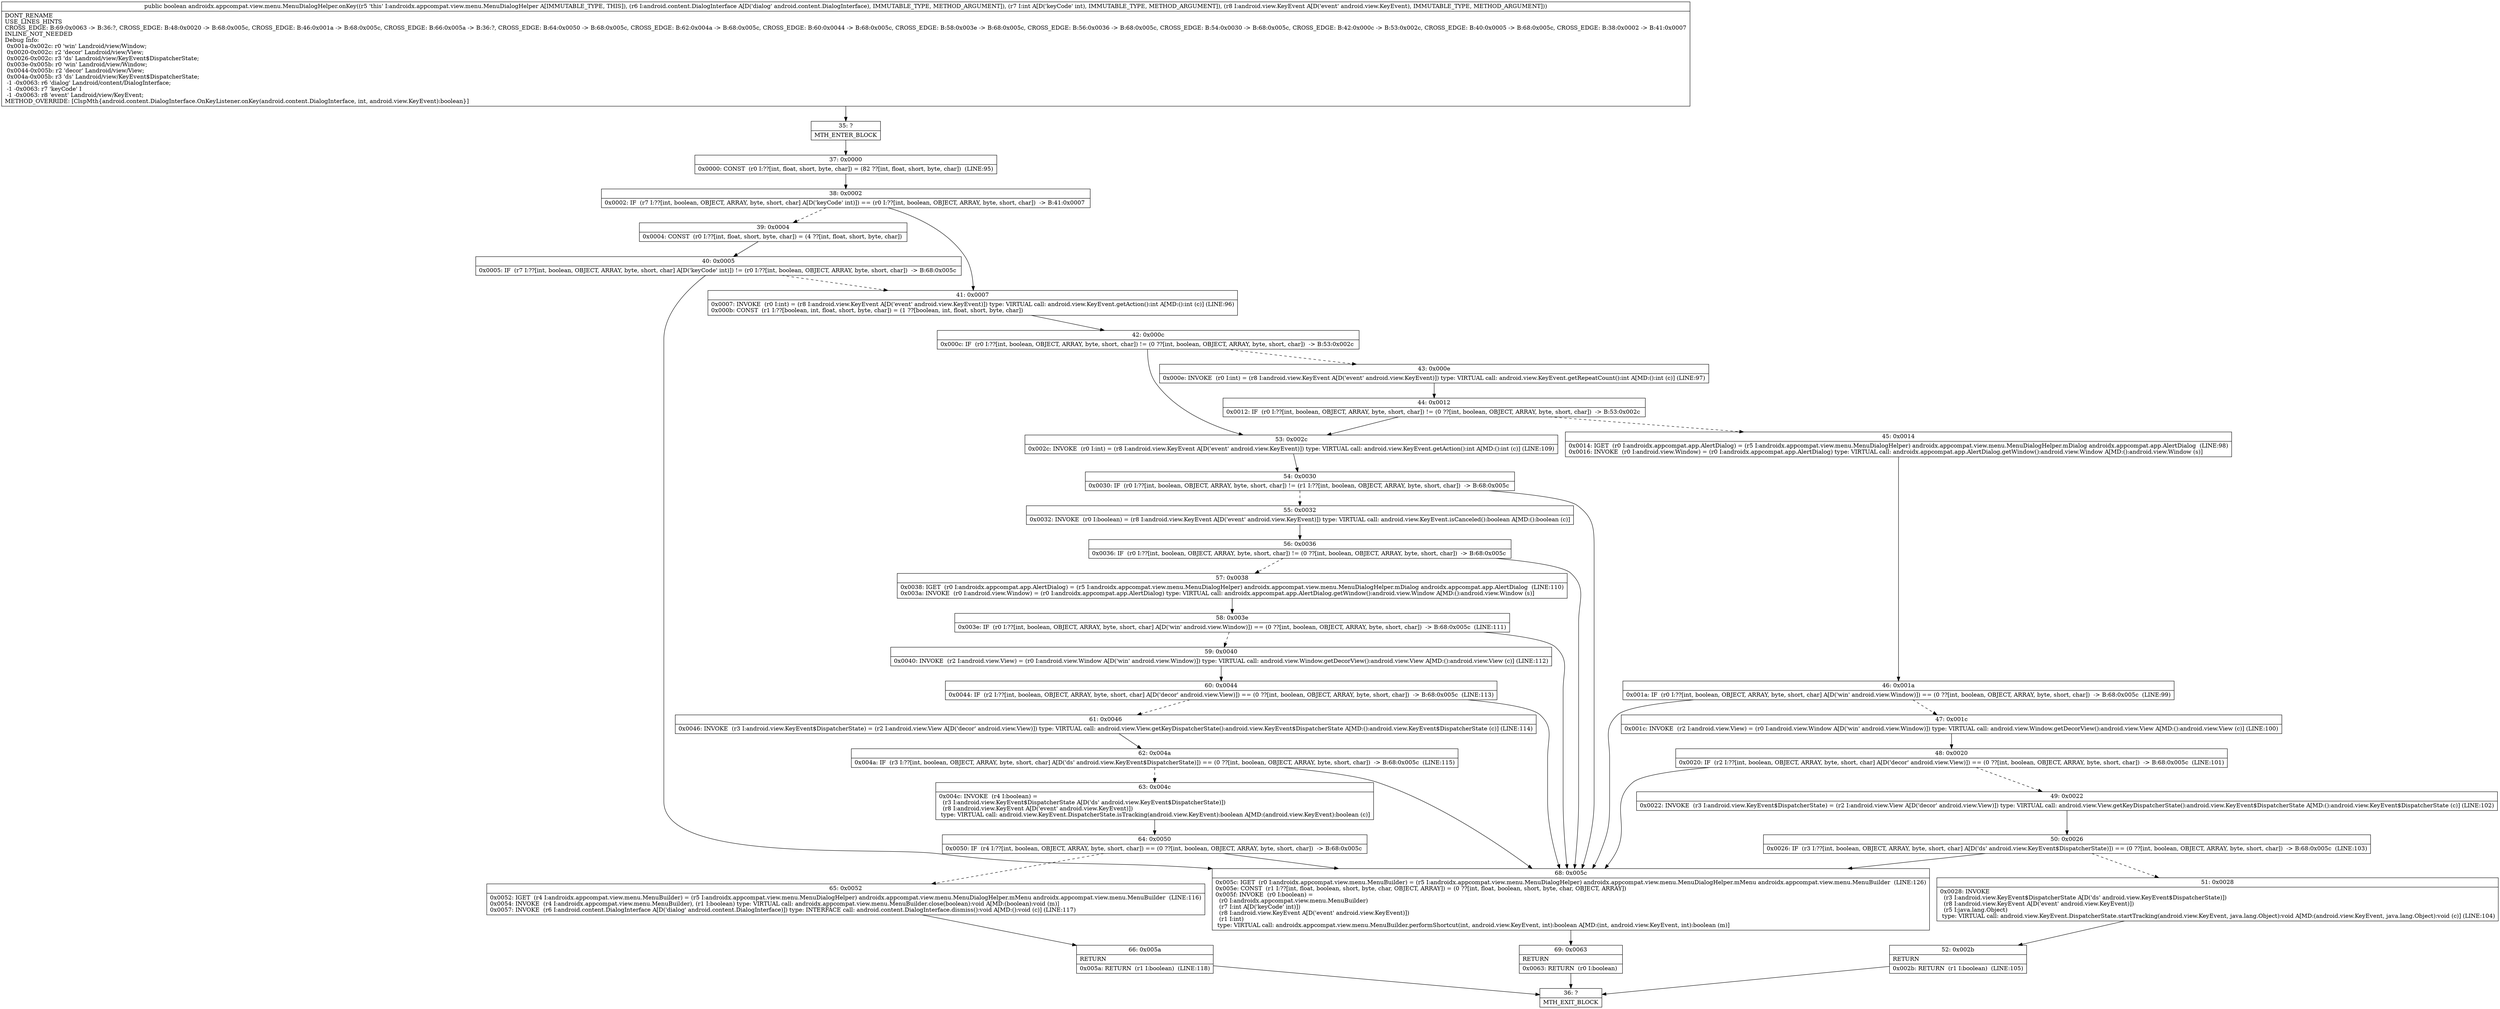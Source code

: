 digraph "CFG forandroidx.appcompat.view.menu.MenuDialogHelper.onKey(Landroid\/content\/DialogInterface;ILandroid\/view\/KeyEvent;)Z" {
Node_35 [shape=record,label="{35\:\ ?|MTH_ENTER_BLOCK\l}"];
Node_37 [shape=record,label="{37\:\ 0x0000|0x0000: CONST  (r0 I:??[int, float, short, byte, char]) = (82 ??[int, float, short, byte, char])  (LINE:95)\l}"];
Node_38 [shape=record,label="{38\:\ 0x0002|0x0002: IF  (r7 I:??[int, boolean, OBJECT, ARRAY, byte, short, char] A[D('keyCode' int)]) == (r0 I:??[int, boolean, OBJECT, ARRAY, byte, short, char])  \-\> B:41:0x0007 \l}"];
Node_39 [shape=record,label="{39\:\ 0x0004|0x0004: CONST  (r0 I:??[int, float, short, byte, char]) = (4 ??[int, float, short, byte, char]) \l}"];
Node_40 [shape=record,label="{40\:\ 0x0005|0x0005: IF  (r7 I:??[int, boolean, OBJECT, ARRAY, byte, short, char] A[D('keyCode' int)]) != (r0 I:??[int, boolean, OBJECT, ARRAY, byte, short, char])  \-\> B:68:0x005c \l}"];
Node_68 [shape=record,label="{68\:\ 0x005c|0x005c: IGET  (r0 I:androidx.appcompat.view.menu.MenuBuilder) = (r5 I:androidx.appcompat.view.menu.MenuDialogHelper) androidx.appcompat.view.menu.MenuDialogHelper.mMenu androidx.appcompat.view.menu.MenuBuilder  (LINE:126)\l0x005e: CONST  (r1 I:??[int, float, boolean, short, byte, char, OBJECT, ARRAY]) = (0 ??[int, float, boolean, short, byte, char, OBJECT, ARRAY]) \l0x005f: INVOKE  (r0 I:boolean) = \l  (r0 I:androidx.appcompat.view.menu.MenuBuilder)\l  (r7 I:int A[D('keyCode' int)])\l  (r8 I:android.view.KeyEvent A[D('event' android.view.KeyEvent)])\l  (r1 I:int)\l type: VIRTUAL call: androidx.appcompat.view.menu.MenuBuilder.performShortcut(int, android.view.KeyEvent, int):boolean A[MD:(int, android.view.KeyEvent, int):boolean (m)]\l}"];
Node_69 [shape=record,label="{69\:\ 0x0063|RETURN\l|0x0063: RETURN  (r0 I:boolean) \l}"];
Node_36 [shape=record,label="{36\:\ ?|MTH_EXIT_BLOCK\l}"];
Node_41 [shape=record,label="{41\:\ 0x0007|0x0007: INVOKE  (r0 I:int) = (r8 I:android.view.KeyEvent A[D('event' android.view.KeyEvent)]) type: VIRTUAL call: android.view.KeyEvent.getAction():int A[MD:():int (c)] (LINE:96)\l0x000b: CONST  (r1 I:??[boolean, int, float, short, byte, char]) = (1 ??[boolean, int, float, short, byte, char]) \l}"];
Node_42 [shape=record,label="{42\:\ 0x000c|0x000c: IF  (r0 I:??[int, boolean, OBJECT, ARRAY, byte, short, char]) != (0 ??[int, boolean, OBJECT, ARRAY, byte, short, char])  \-\> B:53:0x002c \l}"];
Node_43 [shape=record,label="{43\:\ 0x000e|0x000e: INVOKE  (r0 I:int) = (r8 I:android.view.KeyEvent A[D('event' android.view.KeyEvent)]) type: VIRTUAL call: android.view.KeyEvent.getRepeatCount():int A[MD:():int (c)] (LINE:97)\l}"];
Node_44 [shape=record,label="{44\:\ 0x0012|0x0012: IF  (r0 I:??[int, boolean, OBJECT, ARRAY, byte, short, char]) != (0 ??[int, boolean, OBJECT, ARRAY, byte, short, char])  \-\> B:53:0x002c \l}"];
Node_45 [shape=record,label="{45\:\ 0x0014|0x0014: IGET  (r0 I:androidx.appcompat.app.AlertDialog) = (r5 I:androidx.appcompat.view.menu.MenuDialogHelper) androidx.appcompat.view.menu.MenuDialogHelper.mDialog androidx.appcompat.app.AlertDialog  (LINE:98)\l0x0016: INVOKE  (r0 I:android.view.Window) = (r0 I:androidx.appcompat.app.AlertDialog) type: VIRTUAL call: androidx.appcompat.app.AlertDialog.getWindow():android.view.Window A[MD:():android.view.Window (s)]\l}"];
Node_46 [shape=record,label="{46\:\ 0x001a|0x001a: IF  (r0 I:??[int, boolean, OBJECT, ARRAY, byte, short, char] A[D('win' android.view.Window)]) == (0 ??[int, boolean, OBJECT, ARRAY, byte, short, char])  \-\> B:68:0x005c  (LINE:99)\l}"];
Node_47 [shape=record,label="{47\:\ 0x001c|0x001c: INVOKE  (r2 I:android.view.View) = (r0 I:android.view.Window A[D('win' android.view.Window)]) type: VIRTUAL call: android.view.Window.getDecorView():android.view.View A[MD:():android.view.View (c)] (LINE:100)\l}"];
Node_48 [shape=record,label="{48\:\ 0x0020|0x0020: IF  (r2 I:??[int, boolean, OBJECT, ARRAY, byte, short, char] A[D('decor' android.view.View)]) == (0 ??[int, boolean, OBJECT, ARRAY, byte, short, char])  \-\> B:68:0x005c  (LINE:101)\l}"];
Node_49 [shape=record,label="{49\:\ 0x0022|0x0022: INVOKE  (r3 I:android.view.KeyEvent$DispatcherState) = (r2 I:android.view.View A[D('decor' android.view.View)]) type: VIRTUAL call: android.view.View.getKeyDispatcherState():android.view.KeyEvent$DispatcherState A[MD:():android.view.KeyEvent$DispatcherState (c)] (LINE:102)\l}"];
Node_50 [shape=record,label="{50\:\ 0x0026|0x0026: IF  (r3 I:??[int, boolean, OBJECT, ARRAY, byte, short, char] A[D('ds' android.view.KeyEvent$DispatcherState)]) == (0 ??[int, boolean, OBJECT, ARRAY, byte, short, char])  \-\> B:68:0x005c  (LINE:103)\l}"];
Node_51 [shape=record,label="{51\:\ 0x0028|0x0028: INVOKE  \l  (r3 I:android.view.KeyEvent$DispatcherState A[D('ds' android.view.KeyEvent$DispatcherState)])\l  (r8 I:android.view.KeyEvent A[D('event' android.view.KeyEvent)])\l  (r5 I:java.lang.Object)\l type: VIRTUAL call: android.view.KeyEvent.DispatcherState.startTracking(android.view.KeyEvent, java.lang.Object):void A[MD:(android.view.KeyEvent, java.lang.Object):void (c)] (LINE:104)\l}"];
Node_52 [shape=record,label="{52\:\ 0x002b|RETURN\l|0x002b: RETURN  (r1 I:boolean)  (LINE:105)\l}"];
Node_53 [shape=record,label="{53\:\ 0x002c|0x002c: INVOKE  (r0 I:int) = (r8 I:android.view.KeyEvent A[D('event' android.view.KeyEvent)]) type: VIRTUAL call: android.view.KeyEvent.getAction():int A[MD:():int (c)] (LINE:109)\l}"];
Node_54 [shape=record,label="{54\:\ 0x0030|0x0030: IF  (r0 I:??[int, boolean, OBJECT, ARRAY, byte, short, char]) != (r1 I:??[int, boolean, OBJECT, ARRAY, byte, short, char])  \-\> B:68:0x005c \l}"];
Node_55 [shape=record,label="{55\:\ 0x0032|0x0032: INVOKE  (r0 I:boolean) = (r8 I:android.view.KeyEvent A[D('event' android.view.KeyEvent)]) type: VIRTUAL call: android.view.KeyEvent.isCanceled():boolean A[MD:():boolean (c)]\l}"];
Node_56 [shape=record,label="{56\:\ 0x0036|0x0036: IF  (r0 I:??[int, boolean, OBJECT, ARRAY, byte, short, char]) != (0 ??[int, boolean, OBJECT, ARRAY, byte, short, char])  \-\> B:68:0x005c \l}"];
Node_57 [shape=record,label="{57\:\ 0x0038|0x0038: IGET  (r0 I:androidx.appcompat.app.AlertDialog) = (r5 I:androidx.appcompat.view.menu.MenuDialogHelper) androidx.appcompat.view.menu.MenuDialogHelper.mDialog androidx.appcompat.app.AlertDialog  (LINE:110)\l0x003a: INVOKE  (r0 I:android.view.Window) = (r0 I:androidx.appcompat.app.AlertDialog) type: VIRTUAL call: androidx.appcompat.app.AlertDialog.getWindow():android.view.Window A[MD:():android.view.Window (s)]\l}"];
Node_58 [shape=record,label="{58\:\ 0x003e|0x003e: IF  (r0 I:??[int, boolean, OBJECT, ARRAY, byte, short, char] A[D('win' android.view.Window)]) == (0 ??[int, boolean, OBJECT, ARRAY, byte, short, char])  \-\> B:68:0x005c  (LINE:111)\l}"];
Node_59 [shape=record,label="{59\:\ 0x0040|0x0040: INVOKE  (r2 I:android.view.View) = (r0 I:android.view.Window A[D('win' android.view.Window)]) type: VIRTUAL call: android.view.Window.getDecorView():android.view.View A[MD:():android.view.View (c)] (LINE:112)\l}"];
Node_60 [shape=record,label="{60\:\ 0x0044|0x0044: IF  (r2 I:??[int, boolean, OBJECT, ARRAY, byte, short, char] A[D('decor' android.view.View)]) == (0 ??[int, boolean, OBJECT, ARRAY, byte, short, char])  \-\> B:68:0x005c  (LINE:113)\l}"];
Node_61 [shape=record,label="{61\:\ 0x0046|0x0046: INVOKE  (r3 I:android.view.KeyEvent$DispatcherState) = (r2 I:android.view.View A[D('decor' android.view.View)]) type: VIRTUAL call: android.view.View.getKeyDispatcherState():android.view.KeyEvent$DispatcherState A[MD:():android.view.KeyEvent$DispatcherState (c)] (LINE:114)\l}"];
Node_62 [shape=record,label="{62\:\ 0x004a|0x004a: IF  (r3 I:??[int, boolean, OBJECT, ARRAY, byte, short, char] A[D('ds' android.view.KeyEvent$DispatcherState)]) == (0 ??[int, boolean, OBJECT, ARRAY, byte, short, char])  \-\> B:68:0x005c  (LINE:115)\l}"];
Node_63 [shape=record,label="{63\:\ 0x004c|0x004c: INVOKE  (r4 I:boolean) = \l  (r3 I:android.view.KeyEvent$DispatcherState A[D('ds' android.view.KeyEvent$DispatcherState)])\l  (r8 I:android.view.KeyEvent A[D('event' android.view.KeyEvent)])\l type: VIRTUAL call: android.view.KeyEvent.DispatcherState.isTracking(android.view.KeyEvent):boolean A[MD:(android.view.KeyEvent):boolean (c)]\l}"];
Node_64 [shape=record,label="{64\:\ 0x0050|0x0050: IF  (r4 I:??[int, boolean, OBJECT, ARRAY, byte, short, char]) == (0 ??[int, boolean, OBJECT, ARRAY, byte, short, char])  \-\> B:68:0x005c \l}"];
Node_65 [shape=record,label="{65\:\ 0x0052|0x0052: IGET  (r4 I:androidx.appcompat.view.menu.MenuBuilder) = (r5 I:androidx.appcompat.view.menu.MenuDialogHelper) androidx.appcompat.view.menu.MenuDialogHelper.mMenu androidx.appcompat.view.menu.MenuBuilder  (LINE:116)\l0x0054: INVOKE  (r4 I:androidx.appcompat.view.menu.MenuBuilder), (r1 I:boolean) type: VIRTUAL call: androidx.appcompat.view.menu.MenuBuilder.close(boolean):void A[MD:(boolean):void (m)]\l0x0057: INVOKE  (r6 I:android.content.DialogInterface A[D('dialog' android.content.DialogInterface)]) type: INTERFACE call: android.content.DialogInterface.dismiss():void A[MD:():void (c)] (LINE:117)\l}"];
Node_66 [shape=record,label="{66\:\ 0x005a|RETURN\l|0x005a: RETURN  (r1 I:boolean)  (LINE:118)\l}"];
MethodNode[shape=record,label="{public boolean androidx.appcompat.view.menu.MenuDialogHelper.onKey((r5 'this' I:androidx.appcompat.view.menu.MenuDialogHelper A[IMMUTABLE_TYPE, THIS]), (r6 I:android.content.DialogInterface A[D('dialog' android.content.DialogInterface), IMMUTABLE_TYPE, METHOD_ARGUMENT]), (r7 I:int A[D('keyCode' int), IMMUTABLE_TYPE, METHOD_ARGUMENT]), (r8 I:android.view.KeyEvent A[D('event' android.view.KeyEvent), IMMUTABLE_TYPE, METHOD_ARGUMENT]))  | DONT_RENAME\lUSE_LINES_HINTS\lCROSS_EDGE: B:69:0x0063 \-\> B:36:?, CROSS_EDGE: B:48:0x0020 \-\> B:68:0x005c, CROSS_EDGE: B:46:0x001a \-\> B:68:0x005c, CROSS_EDGE: B:66:0x005a \-\> B:36:?, CROSS_EDGE: B:64:0x0050 \-\> B:68:0x005c, CROSS_EDGE: B:62:0x004a \-\> B:68:0x005c, CROSS_EDGE: B:60:0x0044 \-\> B:68:0x005c, CROSS_EDGE: B:58:0x003e \-\> B:68:0x005c, CROSS_EDGE: B:56:0x0036 \-\> B:68:0x005c, CROSS_EDGE: B:54:0x0030 \-\> B:68:0x005c, CROSS_EDGE: B:42:0x000c \-\> B:53:0x002c, CROSS_EDGE: B:40:0x0005 \-\> B:68:0x005c, CROSS_EDGE: B:38:0x0002 \-\> B:41:0x0007\lINLINE_NOT_NEEDED\lDebug Info:\l  0x001a\-0x002c: r0 'win' Landroid\/view\/Window;\l  0x0020\-0x002c: r2 'decor' Landroid\/view\/View;\l  0x0026\-0x002c: r3 'ds' Landroid\/view\/KeyEvent$DispatcherState;\l  0x003e\-0x005b: r0 'win' Landroid\/view\/Window;\l  0x0044\-0x005b: r2 'decor' Landroid\/view\/View;\l  0x004a\-0x005b: r3 'ds' Landroid\/view\/KeyEvent$DispatcherState;\l  \-1 \-0x0063: r6 'dialog' Landroid\/content\/DialogInterface;\l  \-1 \-0x0063: r7 'keyCode' I\l  \-1 \-0x0063: r8 'event' Landroid\/view\/KeyEvent;\lMETHOD_OVERRIDE: [ClspMth\{android.content.DialogInterface.OnKeyListener.onKey(android.content.DialogInterface, int, android.view.KeyEvent):boolean\}]\l}"];
MethodNode -> Node_35;Node_35 -> Node_37;
Node_37 -> Node_38;
Node_38 -> Node_39[style=dashed];
Node_38 -> Node_41;
Node_39 -> Node_40;
Node_40 -> Node_41[style=dashed];
Node_40 -> Node_68;
Node_68 -> Node_69;
Node_69 -> Node_36;
Node_41 -> Node_42;
Node_42 -> Node_43[style=dashed];
Node_42 -> Node_53;
Node_43 -> Node_44;
Node_44 -> Node_45[style=dashed];
Node_44 -> Node_53;
Node_45 -> Node_46;
Node_46 -> Node_47[style=dashed];
Node_46 -> Node_68;
Node_47 -> Node_48;
Node_48 -> Node_49[style=dashed];
Node_48 -> Node_68;
Node_49 -> Node_50;
Node_50 -> Node_51[style=dashed];
Node_50 -> Node_68;
Node_51 -> Node_52;
Node_52 -> Node_36;
Node_53 -> Node_54;
Node_54 -> Node_55[style=dashed];
Node_54 -> Node_68;
Node_55 -> Node_56;
Node_56 -> Node_57[style=dashed];
Node_56 -> Node_68;
Node_57 -> Node_58;
Node_58 -> Node_59[style=dashed];
Node_58 -> Node_68;
Node_59 -> Node_60;
Node_60 -> Node_61[style=dashed];
Node_60 -> Node_68;
Node_61 -> Node_62;
Node_62 -> Node_63[style=dashed];
Node_62 -> Node_68;
Node_63 -> Node_64;
Node_64 -> Node_65[style=dashed];
Node_64 -> Node_68;
Node_65 -> Node_66;
Node_66 -> Node_36;
}

